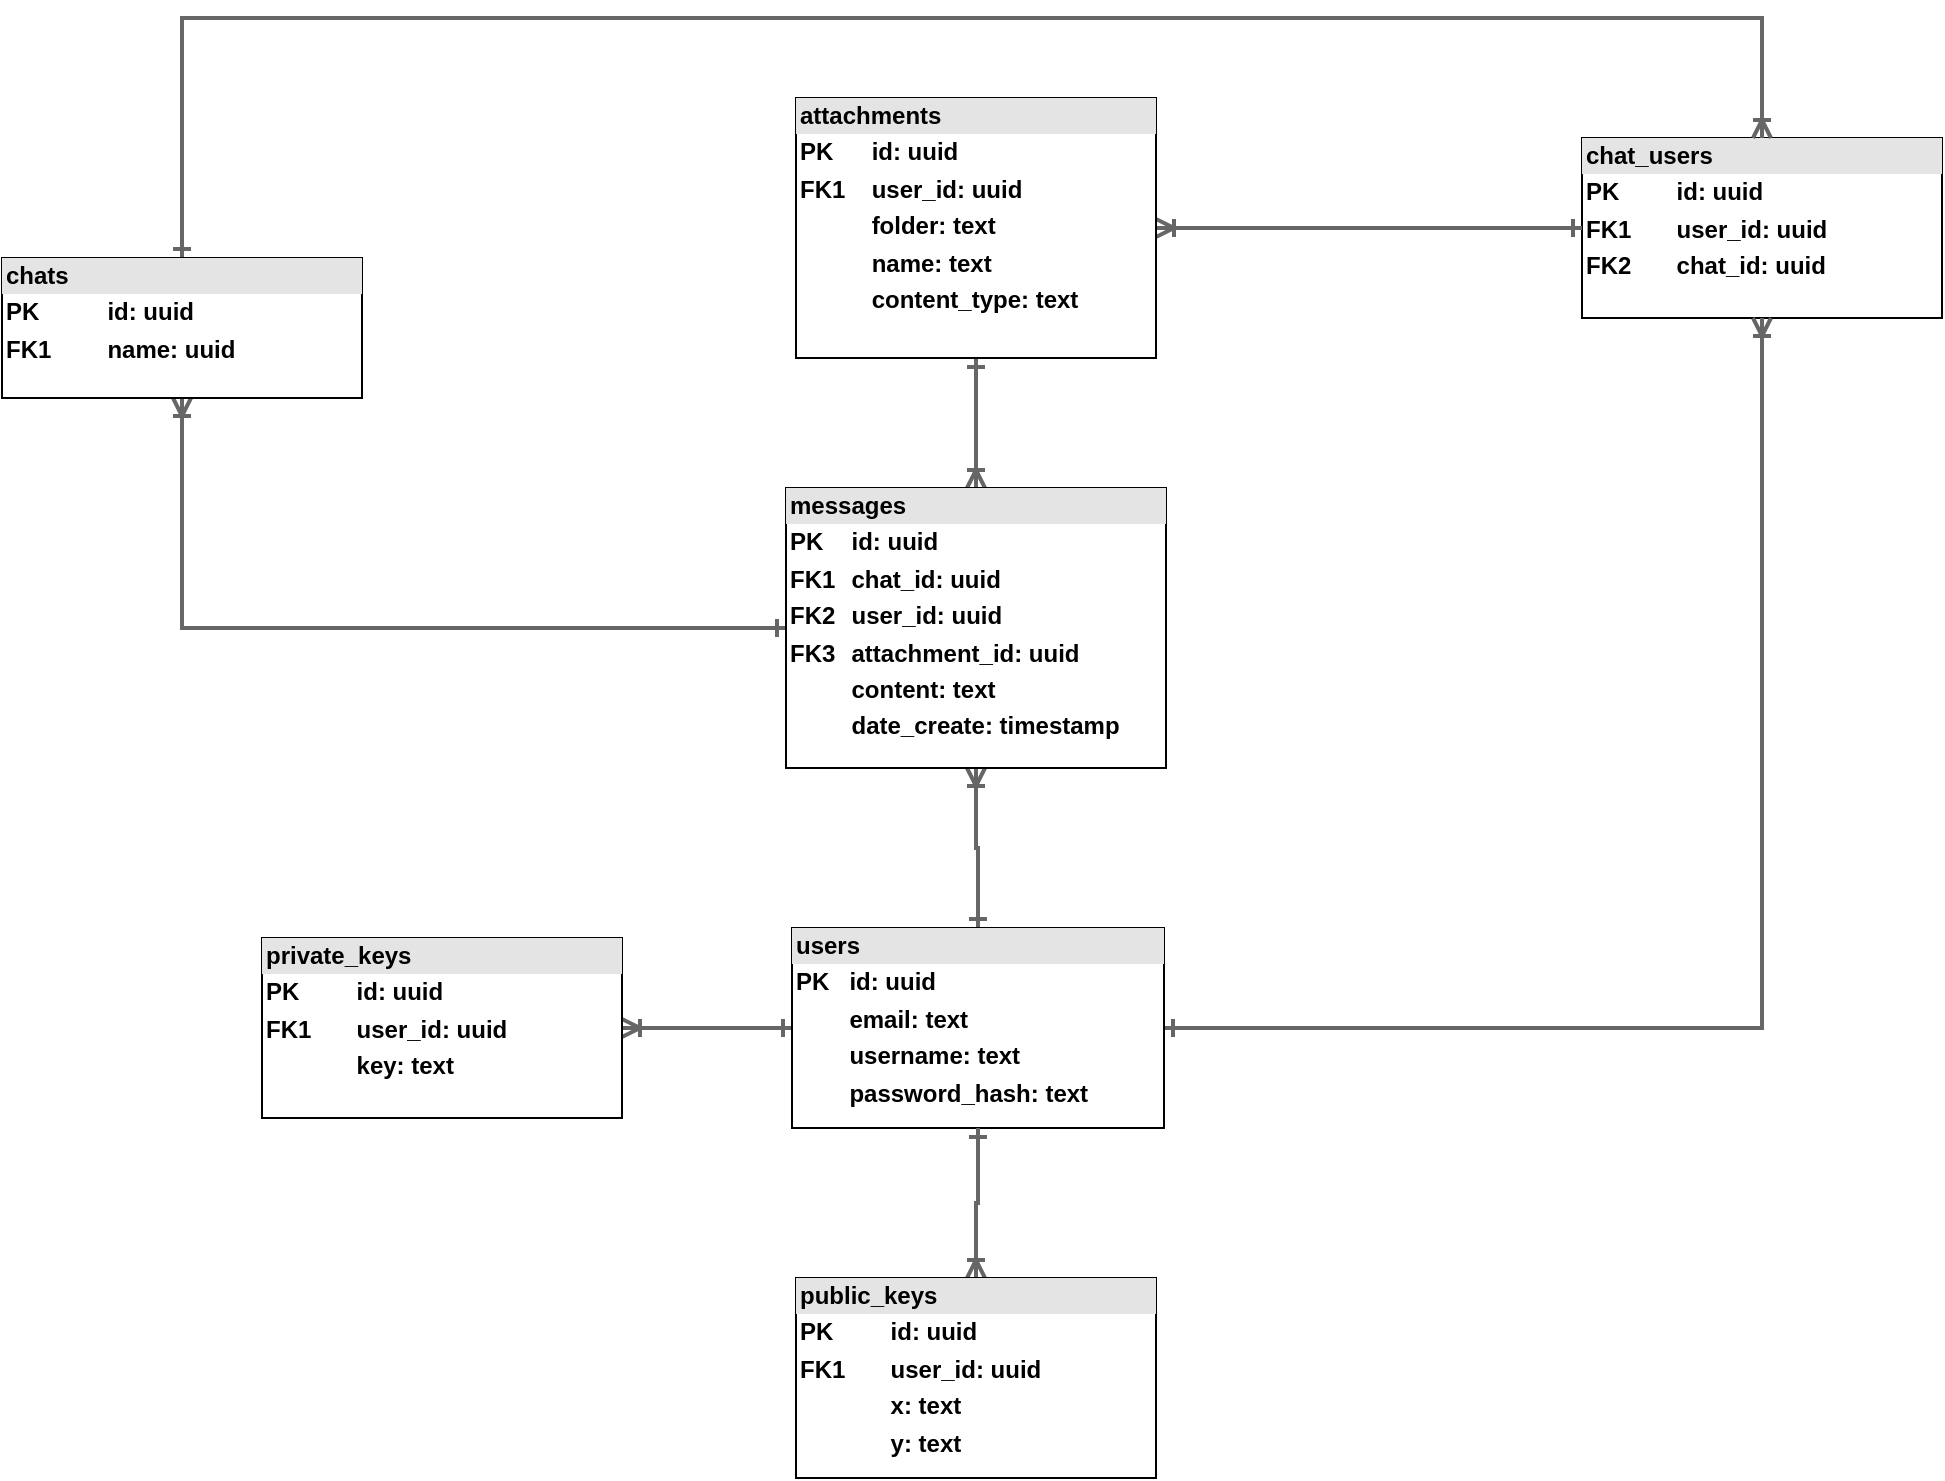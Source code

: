 <mxfile version="21.2.3" type="device">
  <diagram id="fPzfyFliZ7Yd1vYK0U9w" name="Page-1">
    <mxGraphModel dx="2514" dy="889" grid="1" gridSize="10" guides="1" tooltips="1" connect="1" arrows="1" fold="1" page="1" pageScale="1" pageWidth="827" pageHeight="1169" math="0" shadow="0">
      <root>
        <mxCell id="0" />
        <mxCell id="1" parent="0" />
        <mxCell id="VsKCgW5J-6k32DX0Udxv-39" style="edgeStyle=orthogonalEdgeStyle;rounded=0;orthogonalLoop=1;jettySize=auto;html=1;exitX=1;exitY=0.5;exitDx=0;exitDy=0;entryX=0;entryY=0.25;entryDx=0;entryDy=0;endArrow=none;endFill=0;strokeColor=#000000;" parent="1" edge="1">
          <mxGeometry relative="1" as="geometry">
            <Array as="points">
              <mxPoint x="650" y="430" />
              <mxPoint x="650" y="600" />
              <mxPoint x="220" y="600" />
              <mxPoint x="220" y="135" />
            </Array>
            <mxPoint x="240" y="135" as="targetPoint" />
          </mxGeometry>
        </mxCell>
        <mxCell id="VsKCgW5J-6k32DX0Udxv-56" style="edgeStyle=orthogonalEdgeStyle;rounded=0;orthogonalLoop=1;jettySize=auto;html=1;exitX=1;exitY=0.5;exitDx=0;exitDy=0;entryX=0;entryY=0.75;entryDx=0;entryDy=0;endArrow=none;endFill=0;strokeColor=#000000;" parent="1" edge="1">
          <mxGeometry relative="1" as="geometry">
            <Array as="points">
              <mxPoint x="670" y="235" />
              <mxPoint x="670" y="620" />
              <mxPoint x="200" y="620" />
              <mxPoint x="200" y="165" />
            </Array>
            <mxPoint x="240" y="165" as="targetPoint" />
          </mxGeometry>
        </mxCell>
        <mxCell id="VsKCgW5J-6k32DX0Udxv-75" style="edgeStyle=orthogonalEdgeStyle;rounded=0;orthogonalLoop=1;jettySize=auto;html=1;exitX=1;exitY=0.5;exitDx=0;exitDy=0;entryX=0;entryY=0.75;entryDx=0;entryDy=0;endArrow=none;endFill=0;strokeColor=#000000;" parent="1" edge="1">
          <mxGeometry relative="1" as="geometry">
            <Array as="points">
              <mxPoint x="790" y="350" />
              <mxPoint x="790" y="670" />
              <mxPoint x="170" y="670" />
              <mxPoint x="170" y="285" />
            </Array>
            <mxPoint x="240" y="285" as="targetPoint" />
          </mxGeometry>
        </mxCell>
        <mxCell id="S50SfadEj_HTGTUzQWds-11" style="edgeStyle=orthogonalEdgeStyle;rounded=0;orthogonalLoop=1;jettySize=auto;html=1;endArrow=ERoneToMany;endFill=0;startArrow=ERone;startFill=0;strokeWidth=2;fillColor=#f5f5f5;strokeColor=#666666;" edge="1" parent="1" source="7ZU2I1w5966ntKH4abzH-273" target="S50SfadEj_HTGTUzQWds-2">
          <mxGeometry relative="1" as="geometry" />
        </mxCell>
        <mxCell id="S50SfadEj_HTGTUzQWds-12" style="edgeStyle=orthogonalEdgeStyle;rounded=0;orthogonalLoop=1;jettySize=auto;html=1;endArrow=ERone;endFill=0;startArrow=ERoneToMany;startFill=0;strokeWidth=2;fillColor=#f5f5f5;strokeColor=#666666;" edge="1" parent="1" source="7ZU2I1w5966ntKH4abzH-273" target="S50SfadEj_HTGTUzQWds-4">
          <mxGeometry relative="1" as="geometry" />
        </mxCell>
        <mxCell id="S50SfadEj_HTGTUzQWds-13" style="edgeStyle=orthogonalEdgeStyle;rounded=0;orthogonalLoop=1;jettySize=auto;html=1;endArrow=ERone;endFill=0;startArrow=ERoneToMany;startFill=0;strokeWidth=2;fillColor=#f5f5f5;strokeColor=#666666;" edge="1" parent="1" source="7ZU2I1w5966ntKH4abzH-273" target="S50SfadEj_HTGTUzQWds-3">
          <mxGeometry relative="1" as="geometry" />
        </mxCell>
        <mxCell id="7ZU2I1w5966ntKH4abzH-273" value="&lt;div style=&quot;box-sizing:border-box;width:100%;background:#e4e4e4;padding:2px;&quot;&gt;&lt;b&gt;messages&lt;/b&gt;&lt;/div&gt;&lt;table style=&quot;width:100%;font-size:1em;&quot; cellpadding=&quot;2&quot; cellspacing=&quot;0&quot;&gt;&lt;tbody&gt;&lt;tr&gt;&lt;td&gt;&lt;b&gt;PK&lt;/b&gt;&lt;/td&gt;&lt;td&gt;&lt;b&gt;id: uuid&lt;/b&gt;&lt;/td&gt;&lt;/tr&gt;&lt;tr&gt;&lt;td&gt;&lt;b&gt;FK1&lt;/b&gt;&lt;/td&gt;&lt;td&gt;&lt;b&gt;chat_id: uuid&lt;/b&gt;&lt;/td&gt;&lt;/tr&gt;&lt;tr&gt;&lt;td&gt;&lt;b&gt;FK2&lt;/b&gt;&lt;/td&gt;&lt;td&gt;&lt;b&gt;user_id: uuid&lt;/b&gt;&lt;/td&gt;&lt;/tr&gt;&lt;tr&gt;&lt;td&gt;&lt;b&gt;FK3&lt;/b&gt;&lt;/td&gt;&lt;td&gt;&lt;b&gt;attachment_id: uuid&lt;/b&gt;&lt;/td&gt;&lt;/tr&gt;&lt;tr&gt;&lt;td&gt;&lt;b&gt;&lt;br&gt;&lt;/b&gt;&lt;/td&gt;&lt;td&gt;&lt;b&gt;content: text&lt;/b&gt;&lt;/td&gt;&lt;/tr&gt;&lt;tr&gt;&lt;td&gt;&lt;b&gt;&lt;br&gt;&lt;/b&gt;&lt;/td&gt;&lt;td&gt;&lt;b&gt;date_create: timestamp&lt;/b&gt;&lt;/td&gt;&lt;/tr&gt;&lt;/tbody&gt;&lt;/table&gt;" style="verticalAlign=top;align=left;overflow=fill;html=1;whiteSpace=wrap;" parent="1" vertex="1">
          <mxGeometry x="242" y="325" width="190" height="140" as="geometry" />
        </mxCell>
        <mxCell id="S50SfadEj_HTGTUzQWds-1" value="&lt;div style=&quot;box-sizing:border-box;width:100%;background:#e4e4e4;padding:2px;&quot;&gt;&lt;b&gt;chat_users&lt;/b&gt;&lt;/div&gt;&lt;table style=&quot;width:100%;font-size:1em;&quot; cellpadding=&quot;2&quot; cellspacing=&quot;0&quot;&gt;&lt;tbody&gt;&lt;tr&gt;&lt;td&gt;&lt;b&gt;PK&lt;/b&gt;&lt;/td&gt;&lt;td&gt;&lt;b&gt;id: uuid&lt;/b&gt;&lt;/td&gt;&lt;/tr&gt;&lt;tr&gt;&lt;td&gt;&lt;b&gt;FK1&lt;/b&gt;&lt;/td&gt;&lt;td&gt;&lt;b&gt;user_id: uuid&lt;/b&gt;&lt;/td&gt;&lt;/tr&gt;&lt;tr&gt;&lt;td&gt;&lt;b&gt;FK2&lt;/b&gt;&lt;/td&gt;&lt;td&gt;&lt;b&gt;chat_id: uuid&lt;/b&gt;&lt;/td&gt;&lt;/tr&gt;&lt;/tbody&gt;&lt;/table&gt;" style="verticalAlign=top;align=left;overflow=fill;html=1;whiteSpace=wrap;" vertex="1" parent="1">
          <mxGeometry x="640" y="150" width="180" height="90" as="geometry" />
        </mxCell>
        <mxCell id="S50SfadEj_HTGTUzQWds-10" style="edgeStyle=orthogonalEdgeStyle;rounded=0;orthogonalLoop=1;jettySize=auto;html=1;endArrow=ERoneToMany;endFill=0;startArrow=ERone;startFill=0;strokeWidth=2;fillColor=#f5f5f5;strokeColor=#666666;exitX=0.5;exitY=0;exitDx=0;exitDy=0;" edge="1" parent="1" source="S50SfadEj_HTGTUzQWds-2" target="S50SfadEj_HTGTUzQWds-1">
          <mxGeometry relative="1" as="geometry">
            <Array as="points">
              <mxPoint x="-60" y="90" />
              <mxPoint x="730" y="90" />
            </Array>
          </mxGeometry>
        </mxCell>
        <mxCell id="S50SfadEj_HTGTUzQWds-2" value="&lt;div style=&quot;box-sizing:border-box;width:100%;background:#e4e4e4;padding:2px;&quot;&gt;&lt;b&gt;chats&lt;/b&gt;&lt;/div&gt;&lt;table style=&quot;width:100%;font-size:1em;&quot; cellpadding=&quot;2&quot; cellspacing=&quot;0&quot;&gt;&lt;tbody&gt;&lt;tr&gt;&lt;td&gt;&lt;b&gt;PK&lt;/b&gt;&lt;/td&gt;&lt;td&gt;&lt;b&gt;id: uuid&lt;/b&gt;&lt;/td&gt;&lt;/tr&gt;&lt;tr&gt;&lt;td&gt;&lt;b&gt;FK1&lt;/b&gt;&lt;/td&gt;&lt;td&gt;&lt;b&gt;name: uuid&lt;/b&gt;&lt;/td&gt;&lt;/tr&gt;&lt;tr&gt;&lt;td&gt;&lt;/td&gt;&lt;td&gt;&lt;b&gt;&lt;br&gt;&lt;/b&gt;&lt;/td&gt;&lt;/tr&gt;&lt;/tbody&gt;&lt;/table&gt;" style="verticalAlign=top;align=left;overflow=fill;html=1;whiteSpace=wrap;" vertex="1" parent="1">
          <mxGeometry x="-150" y="210" width="180" height="70" as="geometry" />
        </mxCell>
        <mxCell id="S50SfadEj_HTGTUzQWds-8" style="edgeStyle=orthogonalEdgeStyle;rounded=0;orthogonalLoop=1;jettySize=auto;html=1;endArrow=ERone;endFill=0;startArrow=ERoneToMany;startFill=0;strokeWidth=2;fillColor=#f5f5f5;strokeColor=#666666;" edge="1" parent="1" source="S50SfadEj_HTGTUzQWds-3" target="S50SfadEj_HTGTUzQWds-1">
          <mxGeometry relative="1" as="geometry" />
        </mxCell>
        <mxCell id="S50SfadEj_HTGTUzQWds-3" value="&lt;div style=&quot;box-sizing:border-box;width:100%;background:#e4e4e4;padding:2px;&quot;&gt;&lt;b style=&quot;&quot;&gt;attachments&lt;/b&gt;&lt;/div&gt;&lt;table style=&quot;width:100%;font-size:1em;&quot; cellpadding=&quot;2&quot; cellspacing=&quot;0&quot;&gt;&lt;tbody&gt;&lt;tr&gt;&lt;td&gt;&lt;b&gt;PK&lt;/b&gt;&lt;/td&gt;&lt;td&gt;&lt;b&gt;id: uuid&lt;/b&gt;&lt;/td&gt;&lt;/tr&gt;&lt;tr&gt;&lt;td&gt;&lt;b&gt;FK1&lt;/b&gt;&lt;/td&gt;&lt;td&gt;&lt;b&gt;user_id: uuid&lt;/b&gt;&lt;/td&gt;&lt;/tr&gt;&lt;tr&gt;&lt;td&gt;&lt;/td&gt;&lt;td&gt;&lt;b&gt;folder: text&lt;/b&gt;&lt;/td&gt;&lt;/tr&gt;&lt;tr&gt;&lt;td&gt;&lt;b&gt;&lt;br&gt;&lt;/b&gt;&lt;/td&gt;&lt;td&gt;&lt;b&gt;name: text&lt;/b&gt;&lt;/td&gt;&lt;/tr&gt;&lt;tr&gt;&lt;td&gt;&lt;b&gt;&lt;br&gt;&lt;/b&gt;&lt;/td&gt;&lt;td&gt;&lt;b&gt;content_type: text&lt;/b&gt;&lt;/td&gt;&lt;/tr&gt;&lt;/tbody&gt;&lt;/table&gt;" style="verticalAlign=top;align=left;overflow=fill;html=1;whiteSpace=wrap;" vertex="1" parent="1">
          <mxGeometry x="247" y="130" width="180" height="130" as="geometry" />
        </mxCell>
        <mxCell id="S50SfadEj_HTGTUzQWds-9" style="edgeStyle=orthogonalEdgeStyle;rounded=0;orthogonalLoop=1;jettySize=auto;html=1;endArrow=ERoneToMany;endFill=0;startArrow=ERone;startFill=0;strokeWidth=2;fillColor=#f5f5f5;strokeColor=#666666;" edge="1" parent="1" source="S50SfadEj_HTGTUzQWds-4" target="S50SfadEj_HTGTUzQWds-1">
          <mxGeometry relative="1" as="geometry" />
        </mxCell>
        <mxCell id="S50SfadEj_HTGTUzQWds-16" style="edgeStyle=orthogonalEdgeStyle;rounded=0;orthogonalLoop=1;jettySize=auto;html=1;endArrow=ERoneToMany;endFill=0;startArrow=ERone;startFill=0;strokeWidth=2;fillColor=#f5f5f5;strokeColor=#666666;" edge="1" parent="1" source="S50SfadEj_HTGTUzQWds-4" target="S50SfadEj_HTGTUzQWds-7">
          <mxGeometry relative="1" as="geometry" />
        </mxCell>
        <mxCell id="S50SfadEj_HTGTUzQWds-4" value="&lt;div style=&quot;box-sizing:border-box;width:100%;background:#e4e4e4;padding:2px;&quot;&gt;&lt;b&gt;users&lt;/b&gt;&lt;/div&gt;&lt;table style=&quot;width:100%;font-size:1em;&quot; cellpadding=&quot;2&quot; cellspacing=&quot;0&quot;&gt;&lt;tbody&gt;&lt;tr&gt;&lt;td&gt;&lt;b&gt;PK&lt;/b&gt;&lt;/td&gt;&lt;td&gt;&lt;b&gt;id: uuid&lt;/b&gt;&lt;/td&gt;&lt;/tr&gt;&lt;tr&gt;&lt;td&gt;&lt;b&gt;&lt;br&gt;&lt;/b&gt;&lt;/td&gt;&lt;td&gt;&lt;b&gt;email: text&lt;/b&gt;&lt;/td&gt;&lt;/tr&gt;&lt;tr&gt;&lt;td&gt;&lt;b&gt;&lt;br&gt;&lt;/b&gt;&lt;/td&gt;&lt;td&gt;&lt;b&gt;username: text&lt;/b&gt;&lt;/td&gt;&lt;/tr&gt;&lt;tr&gt;&lt;td&gt;&lt;/td&gt;&lt;td&gt;&lt;b&gt;password_hash: text&lt;/b&gt;&lt;/td&gt;&lt;/tr&gt;&lt;/tbody&gt;&lt;/table&gt;" style="verticalAlign=top;align=left;overflow=fill;html=1;whiteSpace=wrap;" vertex="1" parent="1">
          <mxGeometry x="245" y="545" width="186" height="100" as="geometry" />
        </mxCell>
        <mxCell id="S50SfadEj_HTGTUzQWds-14" style="edgeStyle=orthogonalEdgeStyle;rounded=0;orthogonalLoop=1;jettySize=auto;html=1;endArrow=ERone;endFill=0;startArrow=ERoneToMany;startFill=0;fillColor=#f5f5f5;strokeColor=#666666;strokeWidth=2;" edge="1" parent="1" source="S50SfadEj_HTGTUzQWds-5" target="S50SfadEj_HTGTUzQWds-4">
          <mxGeometry relative="1" as="geometry" />
        </mxCell>
        <mxCell id="S50SfadEj_HTGTUzQWds-5" value="&lt;div style=&quot;box-sizing:border-box;width:100%;background:#e4e4e4;padding:2px;&quot;&gt;&lt;b&gt;public_keys&lt;/b&gt;&lt;/div&gt;&lt;table style=&quot;width:100%;font-size:1em;&quot; cellpadding=&quot;2&quot; cellspacing=&quot;0&quot;&gt;&lt;tbody&gt;&lt;tr&gt;&lt;td&gt;&lt;b&gt;PK&lt;/b&gt;&lt;/td&gt;&lt;td&gt;&lt;b&gt;id: uuid&lt;/b&gt;&lt;/td&gt;&lt;/tr&gt;&lt;tr&gt;&lt;td&gt;&lt;b&gt;FK1&lt;/b&gt;&lt;/td&gt;&lt;td&gt;&lt;b&gt;user_id: uuid&lt;/b&gt;&lt;/td&gt;&lt;/tr&gt;&lt;tr&gt;&lt;td&gt;&lt;/td&gt;&lt;td&gt;&lt;b&gt;x: text&lt;/b&gt;&lt;/td&gt;&lt;/tr&gt;&lt;tr&gt;&lt;td&gt;&lt;b&gt;&lt;br&gt;&lt;/b&gt;&lt;/td&gt;&lt;td&gt;&lt;b&gt;y: text&lt;/b&gt;&lt;/td&gt;&lt;/tr&gt;&lt;/tbody&gt;&lt;/table&gt;" style="verticalAlign=top;align=left;overflow=fill;html=1;whiteSpace=wrap;" vertex="1" parent="1">
          <mxGeometry x="247" y="720" width="180" height="100" as="geometry" />
        </mxCell>
        <mxCell id="S50SfadEj_HTGTUzQWds-7" value="&lt;div style=&quot;box-sizing:border-box;width:100%;background:#e4e4e4;padding:2px;&quot;&gt;&lt;b&gt;private_keys&lt;/b&gt;&lt;/div&gt;&lt;table style=&quot;width:100%;font-size:1em;&quot; cellpadding=&quot;2&quot; cellspacing=&quot;0&quot;&gt;&lt;tbody&gt;&lt;tr&gt;&lt;td&gt;&lt;b&gt;PK&lt;/b&gt;&lt;/td&gt;&lt;td&gt;&lt;b&gt;id: uuid&lt;/b&gt;&lt;/td&gt;&lt;/tr&gt;&lt;tr&gt;&lt;td&gt;&lt;b&gt;FK1&lt;/b&gt;&lt;/td&gt;&lt;td&gt;&lt;b&gt;user_id: uuid&lt;/b&gt;&lt;/td&gt;&lt;/tr&gt;&lt;tr&gt;&lt;td&gt;&lt;/td&gt;&lt;td&gt;&lt;b&gt;key: text&lt;/b&gt;&lt;/td&gt;&lt;/tr&gt;&lt;/tbody&gt;&lt;/table&gt;" style="verticalAlign=top;align=left;overflow=fill;html=1;whiteSpace=wrap;" vertex="1" parent="1">
          <mxGeometry x="-20" y="550" width="180" height="90" as="geometry" />
        </mxCell>
      </root>
    </mxGraphModel>
  </diagram>
</mxfile>
